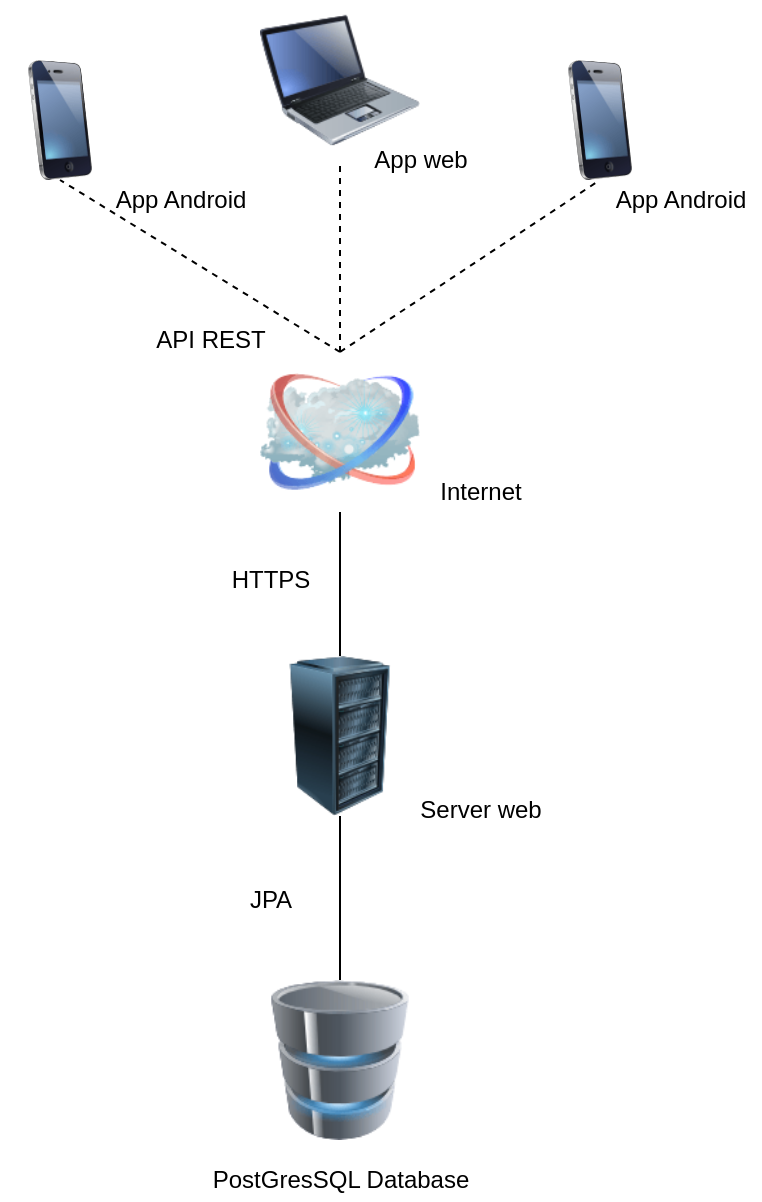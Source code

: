 <mxfile version="16.5.3" type="device"><diagram name="Page-1" id="55a83fd1-7818-8e21-69c5-c3457e3827bb"><mxGraphModel dx="1422" dy="766" grid="1" gridSize="10" guides="1" tooltips="1" connect="1" arrows="1" fold="1" page="1" pageScale="1" pageWidth="1100" pageHeight="850" background="none" math="0" shadow="0"><root><mxCell id="0"/><mxCell id="1" parent="0"/><mxCell id="Z8pF_F_wo2fhmV0Tm0ry-2" value="" style="image;html=1;image=img/lib/clip_art/computers/Database_128x128.png" vertex="1" parent="1"><mxGeometry x="510" y="520" width="80" height="80" as="geometry"/></mxCell><mxCell id="Z8pF_F_wo2fhmV0Tm0ry-4" value="PostGresSQL Database" style="text;html=1;align=center;verticalAlign=middle;resizable=0;points=[];autosize=1;strokeColor=none;fillColor=none;" vertex="1" parent="1"><mxGeometry x="480" y="610" width="140" height="20" as="geometry"/></mxCell><mxCell id="Z8pF_F_wo2fhmV0Tm0ry-5" value="" style="endArrow=none;html=1;rounded=0;exitX=0.5;exitY=0;exitDx=0;exitDy=0;entryX=0.5;entryY=1;entryDx=0;entryDy=0;" edge="1" parent="1" source="Z8pF_F_wo2fhmV0Tm0ry-2" target="Z8pF_F_wo2fhmV0Tm0ry-6"><mxGeometry width="50" height="50" relative="1" as="geometry"><mxPoint x="560" y="510" as="sourcePoint"/><mxPoint x="550" y="440" as="targetPoint"/></mxGeometry></mxCell><mxCell id="Z8pF_F_wo2fhmV0Tm0ry-6" value="" style="image;html=1;image=img/lib/clip_art/computers/Server_Rack_128x128.png" vertex="1" parent="1"><mxGeometry x="510" y="358" width="80" height="80" as="geometry"/></mxCell><mxCell id="Z8pF_F_wo2fhmV0Tm0ry-7" value="Server web" style="text;html=1;align=center;verticalAlign=middle;resizable=0;points=[];autosize=1;strokeColor=none;fillColor=none;" vertex="1" parent="1"><mxGeometry x="580" y="425" width="80" height="20" as="geometry"/></mxCell><mxCell id="Z8pF_F_wo2fhmV0Tm0ry-8" value="" style="image;html=1;image=img/lib/clip_art/networking/Cloud_128x128.png" vertex="1" parent="1"><mxGeometry x="510" y="206" width="80" height="80" as="geometry"/></mxCell><mxCell id="Z8pF_F_wo2fhmV0Tm0ry-9" value="" style="endArrow=none;html=1;rounded=0;entryX=0.5;entryY=1;entryDx=0;entryDy=0;exitX=0.5;exitY=0;exitDx=0;exitDy=0;" edge="1" parent="1" source="Z8pF_F_wo2fhmV0Tm0ry-6" target="Z8pF_F_wo2fhmV0Tm0ry-8"><mxGeometry width="50" height="50" relative="1" as="geometry"><mxPoint x="520" y="320" as="sourcePoint"/><mxPoint x="570" y="270" as="targetPoint"/></mxGeometry></mxCell><mxCell id="Z8pF_F_wo2fhmV0Tm0ry-10" value="Internet" style="text;html=1;align=center;verticalAlign=middle;resizable=0;points=[];autosize=1;strokeColor=none;fillColor=none;" vertex="1" parent="1"><mxGeometry x="590" y="266" width="60" height="20" as="geometry"/></mxCell><mxCell id="Z8pF_F_wo2fhmV0Tm0ry-11" value="HTTPS" style="text;html=1;align=center;verticalAlign=middle;resizable=0;points=[];autosize=1;strokeColor=none;fillColor=none;" vertex="1" parent="1"><mxGeometry x="490" y="310" width="50" height="20" as="geometry"/></mxCell><mxCell id="Z8pF_F_wo2fhmV0Tm0ry-12" value="" style="image;html=1;image=img/lib/clip_art/computers/Laptop_128x128.png" vertex="1" parent="1"><mxGeometry x="510" y="30" width="80" height="80" as="geometry"/></mxCell><mxCell id="Z8pF_F_wo2fhmV0Tm0ry-13" value="" style="image;html=1;image=img/lib/clip_art/telecommunication/iPhone_128x128.png" vertex="1" parent="1"><mxGeometry x="380" y="60" width="60" height="60" as="geometry"/></mxCell><mxCell id="Z8pF_F_wo2fhmV0Tm0ry-14" value="" style="image;html=1;image=img/lib/clip_art/telecommunication/iPhone_128x128.png" vertex="1" parent="1"><mxGeometry x="650" y="60" width="60" height="60" as="geometry"/></mxCell><mxCell id="Z8pF_F_wo2fhmV0Tm0ry-15" value="" style="endArrow=none;dashed=1;html=1;rounded=0;exitX=0.5;exitY=0;exitDx=0;exitDy=0;entryX=0.5;entryY=1;entryDx=0;entryDy=0;" edge="1" parent="1" source="Z8pF_F_wo2fhmV0Tm0ry-8" target="Z8pF_F_wo2fhmV0Tm0ry-13"><mxGeometry width="50" height="50" relative="1" as="geometry"><mxPoint x="520" y="320" as="sourcePoint"/><mxPoint x="570" y="270" as="targetPoint"/></mxGeometry></mxCell><mxCell id="Z8pF_F_wo2fhmV0Tm0ry-16" value="" style="endArrow=none;dashed=1;html=1;rounded=0;exitX=0.5;exitY=0;exitDx=0;exitDy=0;entryX=0.5;entryY=1;entryDx=0;entryDy=0;" edge="1" parent="1" source="Z8pF_F_wo2fhmV0Tm0ry-8" target="Z8pF_F_wo2fhmV0Tm0ry-12"><mxGeometry width="50" height="50" relative="1" as="geometry"><mxPoint x="520" y="320" as="sourcePoint"/><mxPoint x="570" y="270" as="targetPoint"/></mxGeometry></mxCell><mxCell id="Z8pF_F_wo2fhmV0Tm0ry-17" value="" style="endArrow=none;dashed=1;html=1;rounded=0;entryX=0.5;entryY=1;entryDx=0;entryDy=0;exitX=0.5;exitY=0;exitDx=0;exitDy=0;" edge="1" parent="1" source="Z8pF_F_wo2fhmV0Tm0ry-8" target="Z8pF_F_wo2fhmV0Tm0ry-14"><mxGeometry width="50" height="50" relative="1" as="geometry"><mxPoint x="520" y="320" as="sourcePoint"/><mxPoint x="570" y="270" as="targetPoint"/></mxGeometry></mxCell><mxCell id="Z8pF_F_wo2fhmV0Tm0ry-18" value="App web" style="text;html=1;align=center;verticalAlign=middle;resizable=0;points=[];autosize=1;strokeColor=none;fillColor=none;" vertex="1" parent="1"><mxGeometry x="560" y="100" width="60" height="20" as="geometry"/></mxCell><mxCell id="Z8pF_F_wo2fhmV0Tm0ry-19" value="App Android" style="text;html=1;align=center;verticalAlign=middle;resizable=0;points=[];autosize=1;strokeColor=none;fillColor=none;" vertex="1" parent="1"><mxGeometry x="680" y="120" width="80" height="20" as="geometry"/></mxCell><mxCell id="Z8pF_F_wo2fhmV0Tm0ry-20" value="App Android" style="text;html=1;align=center;verticalAlign=middle;resizable=0;points=[];autosize=1;strokeColor=none;fillColor=none;" vertex="1" parent="1"><mxGeometry x="430" y="120" width="80" height="20" as="geometry"/></mxCell><mxCell id="Z8pF_F_wo2fhmV0Tm0ry-21" value="API REST" style="text;html=1;align=center;verticalAlign=middle;resizable=0;points=[];autosize=1;strokeColor=none;fillColor=none;" vertex="1" parent="1"><mxGeometry x="450" y="190" width="70" height="20" as="geometry"/></mxCell><mxCell id="Z8pF_F_wo2fhmV0Tm0ry-22" value="JPA" style="text;html=1;align=center;verticalAlign=middle;resizable=0;points=[];autosize=1;strokeColor=none;fillColor=none;" vertex="1" parent="1"><mxGeometry x="495" y="470" width="40" height="20" as="geometry"/></mxCell></root></mxGraphModel></diagram></mxfile>